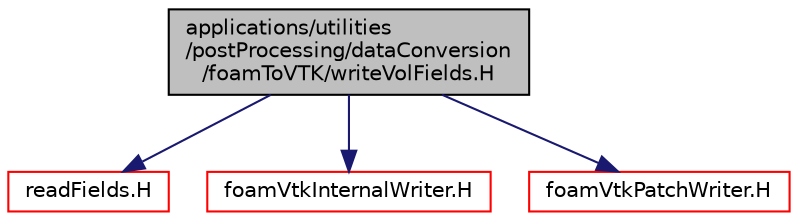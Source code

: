 digraph "applications/utilities/postProcessing/dataConversion/foamToVTK/writeVolFields.H"
{
  bgcolor="transparent";
  edge [fontname="Helvetica",fontsize="10",labelfontname="Helvetica",labelfontsize="10"];
  node [fontname="Helvetica",fontsize="10",shape=record];
  Node1 [label="applications/utilities\l/postProcessing/dataConversion\l/foamToVTK/writeVolFields.H",height=0.2,width=0.4,color="black", fillcolor="grey75", style="filled" fontcolor="black"];
  Node1 -> Node2 [color="midnightblue",fontsize="10",style="solid",fontname="Helvetica"];
  Node2 [label="readFields.H",height=0.2,width=0.4,color="red",URL="$applications_2utilities_2postProcessing_2dataConversion_2foamToVTK_2readFields_8H.html",tooltip="Helper routines for reading a field or fields, optionally with a mesh subset (using fvMeshSubsetProxy..."];
  Node1 -> Node3 [color="midnightblue",fontsize="10",style="solid",fontname="Helvetica"];
  Node3 [label="foamVtkInternalWriter.H",height=0.2,width=0.4,color="red",URL="$foamVtkInternalWriter_8H.html"];
  Node1 -> Node4 [color="midnightblue",fontsize="10",style="solid",fontname="Helvetica"];
  Node4 [label="foamVtkPatchWriter.H",height=0.2,width=0.4,color="red",URL="$foamVtkPatchWriter_8H.html"];
}
